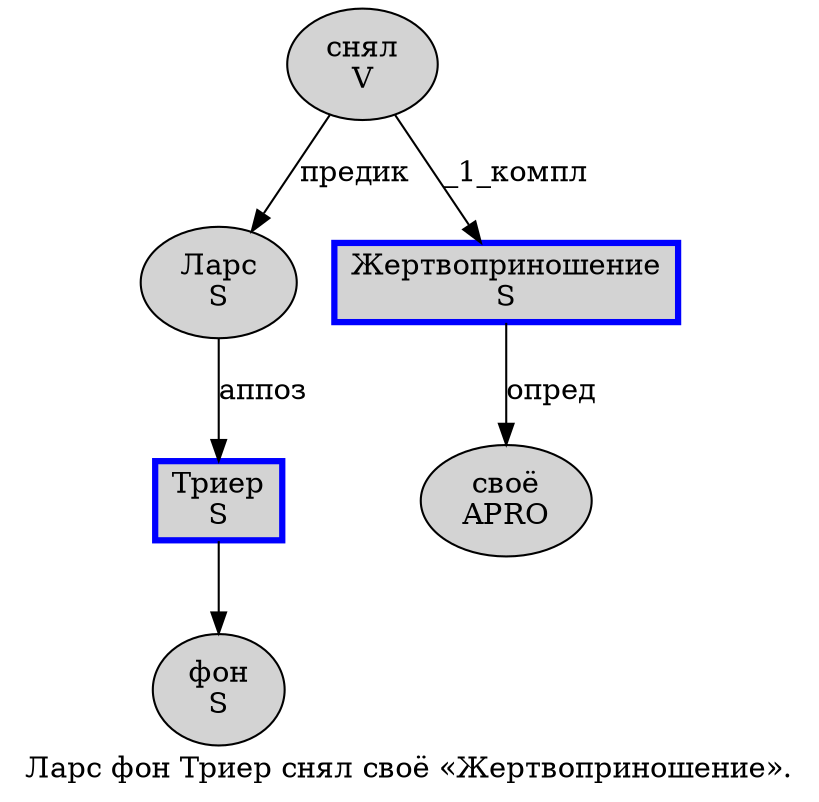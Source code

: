 digraph SENTENCE_1179 {
	graph [label="Ларс фон Триер снял своё «Жертвоприношение»."]
	node [style=filled]
		0 [label="Ларс
S" color="" fillcolor=lightgray penwidth=1 shape=ellipse]
		1 [label="фон
S" color="" fillcolor=lightgray penwidth=1 shape=ellipse]
		2 [label="Триер
S" color=blue fillcolor=lightgray penwidth=3 shape=box]
		3 [label="снял
V" color="" fillcolor=lightgray penwidth=1 shape=ellipse]
		4 [label="своё
APRO" color="" fillcolor=lightgray penwidth=1 shape=ellipse]
		6 [label="Жертвоприношение
S" color=blue fillcolor=lightgray penwidth=3 shape=box]
			6 -> 4 [label="опред"]
			0 -> 2 [label="аппоз"]
			2 -> 1
			3 -> 0 [label="предик"]
			3 -> 6 [label="_1_компл"]
}